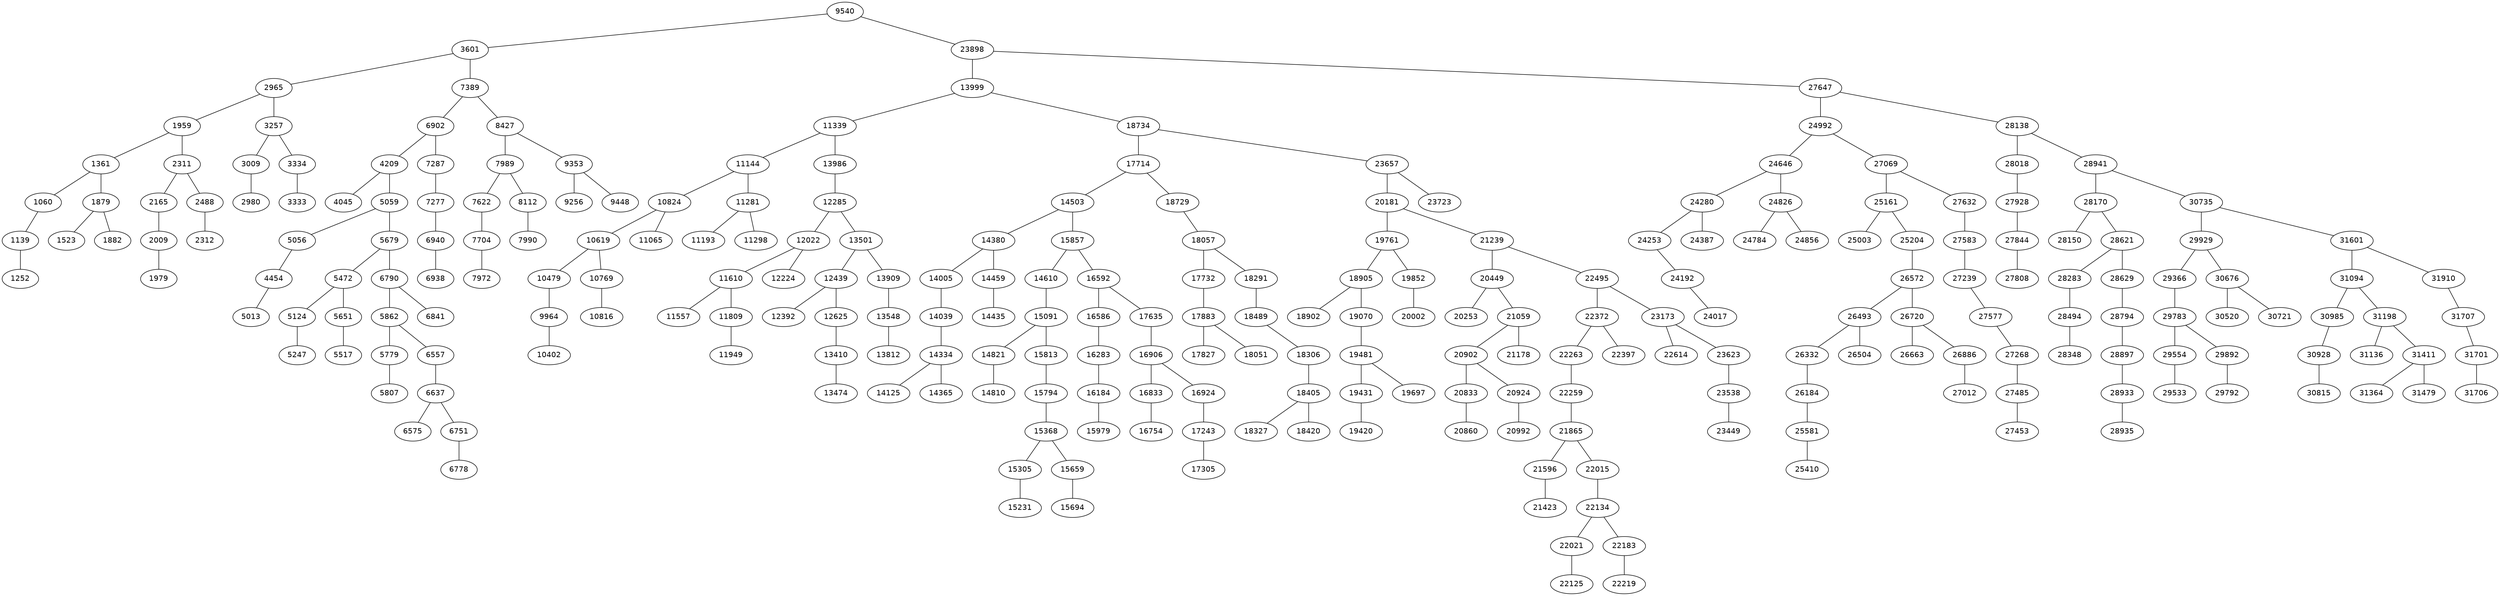 graph BST {
    node [fontname="Helvetica"];
    9540 [label="9540"];
    9540 -- 3601;
    3601 [label="3601"];
    3601 -- 2965;
    2965 [label="2965"];
    2965 -- 1959;
    1959 [label="1959"];
    1959 -- 1361;
    1361 [label="1361"];
    1361 -- 1060;
    1060 [label="1060"];
    1060 -- 1139;
    1139 [label="1139"];
    1139 -- 1252;
    1252 [label="1252"];
    1361 -- 1879;
    1879 [label="1879"];
    1879 -- 1523;
    1523 [label="1523"];
    1879 -- 1882;
    1882 [label="1882"];
    1959 -- 2311;
    2311 [label="2311"];
    2311 -- 2165;
    2165 [label="2165"];
    2165 -- 2009;
    2009 [label="2009"];
    2009 -- 1979;
    1979 [label="1979"];
    2311 -- 2488;
    2488 [label="2488"];
    2488 -- 2312;
    2312 [label="2312"];
    2965 -- 3257;
    3257 [label="3257"];
    3257 -- 3009;
    3009 [label="3009"];
    3009 -- 2980;
    2980 [label="2980"];
    3257 -- 3334;
    3334 [label="3334"];
    3334 -- 3333;
    3333 [label="3333"];
    3601 -- 7389;
    7389 [label="7389"];
    7389 -- 6902;
    6902 [label="6902"];
    6902 -- 4209;
    4209 [label="4209"];
    4209 -- 4045;
    4045 [label="4045"];
    4209 -- 5059;
    5059 [label="5059"];
    5059 -- 5056;
    5056 [label="5056"];
    5056 -- 4454;
    4454 [label="4454"];
    4454 -- 5013;
    5013 [label="5013"];
    5059 -- 5679;
    5679 [label="5679"];
    5679 -- 5472;
    5472 [label="5472"];
    5472 -- 5124;
    5124 [label="5124"];
    5124 -- 5247;
    5247 [label="5247"];
    5472 -- 5651;
    5651 [label="5651"];
    5651 -- 5517;
    5517 [label="5517"];
    5679 -- 6790;
    6790 [label="6790"];
    6790 -- 5862;
    5862 [label="5862"];
    5862 -- 5779;
    5779 [label="5779"];
    5779 -- 5807;
    5807 [label="5807"];
    5862 -- 6557;
    6557 [label="6557"];
    6557 -- 6637;
    6637 [label="6637"];
    6637 -- 6575;
    6575 [label="6575"];
    6637 -- 6751;
    6751 [label="6751"];
    6751 -- 6778;
    6778 [label="6778"];
    6790 -- 6841;
    6841 [label="6841"];
    6902 -- 7287;
    7287 [label="7287"];
    7287 -- 7277;
    7277 [label="7277"];
    7277 -- 6940;
    6940 [label="6940"];
    6940 -- 6938;
    6938 [label="6938"];
    7389 -- 8427;
    8427 [label="8427"];
    8427 -- 7989;
    7989 [label="7989"];
    7989 -- 7622;
    7622 [label="7622"];
    7622 -- 7704;
    7704 [label="7704"];
    7704 -- 7972;
    7972 [label="7972"];
    7989 -- 8112;
    8112 [label="8112"];
    8112 -- 7990;
    7990 [label="7990"];
    8427 -- 9353;
    9353 [label="9353"];
    9353 -- 9256;
    9256 [label="9256"];
    9353 -- 9448;
    9448 [label="9448"];
    9540 -- 23898;
    23898 [label="23898"];
    23898 -- 13999;
    13999 [label="13999"];
    13999 -- 11339;
    11339 [label="11339"];
    11339 -- 11144;
    11144 [label="11144"];
    11144 -- 10824;
    10824 [label="10824"];
    10824 -- 10619;
    10619 [label="10619"];
    10619 -- 10479;
    10479 [label="10479"];
    10479 -- 9964;
    9964 [label="9964"];
    9964 -- 10402;
    10402 [label="10402"];
    10619 -- 10769;
    10769 [label="10769"];
    10769 -- 10816;
    10816 [label="10816"];
    10824 -- 11065;
    11065 [label="11065"];
    11144 -- 11281;
    11281 [label="11281"];
    11281 -- 11193;
    11193 [label="11193"];
    11281 -- 11298;
    11298 [label="11298"];
    11339 -- 13986;
    13986 [label="13986"];
    13986 -- 12285;
    12285 [label="12285"];
    12285 -- 12022;
    12022 [label="12022"];
    12022 -- 11610;
    11610 [label="11610"];
    11610 -- 11557;
    11557 [label="11557"];
    11610 -- 11809;
    11809 [label="11809"];
    11809 -- 11949;
    11949 [label="11949"];
    12022 -- 12224;
    12224 [label="12224"];
    12285 -- 13501;
    13501 [label="13501"];
    13501 -- 12439;
    12439 [label="12439"];
    12439 -- 12392;
    12392 [label="12392"];
    12439 -- 12625;
    12625 [label="12625"];
    12625 -- 13410;
    13410 [label="13410"];
    13410 -- 13474;
    13474 [label="13474"];
    13501 -- 13909;
    13909 [label="13909"];
    13909 -- 13548;
    13548 [label="13548"];
    13548 -- 13812;
    13812 [label="13812"];
    13999 -- 18734;
    18734 [label="18734"];
    18734 -- 17714;
    17714 [label="17714"];
    17714 -- 14503;
    14503 [label="14503"];
    14503 -- 14380;
    14380 [label="14380"];
    14380 -- 14005;
    14005 [label="14005"];
    14005 -- 14039;
    14039 [label="14039"];
    14039 -- 14334;
    14334 [label="14334"];
    14334 -- 14125;
    14125 [label="14125"];
    14334 -- 14365;
    14365 [label="14365"];
    14380 -- 14459;
    14459 [label="14459"];
    14459 -- 14435;
    14435 [label="14435"];
    14503 -- 15857;
    15857 [label="15857"];
    15857 -- 14610;
    14610 [label="14610"];
    14610 -- 15091;
    15091 [label="15091"];
    15091 -- 14821;
    14821 [label="14821"];
    14821 -- 14810;
    14810 [label="14810"];
    15091 -- 15813;
    15813 [label="15813"];
    15813 -- 15794;
    15794 [label="15794"];
    15794 -- 15368;
    15368 [label="15368"];
    15368 -- 15305;
    15305 [label="15305"];
    15305 -- 15231;
    15231 [label="15231"];
    15368 -- 15659;
    15659 [label="15659"];
    15659 -- 15694;
    15694 [label="15694"];
    15857 -- 16592;
    16592 [label="16592"];
    16592 -- 16586;
    16586 [label="16586"];
    16586 -- 16283;
    16283 [label="16283"];
    16283 -- 16184;
    16184 [label="16184"];
    16184 -- 15979;
    15979 [label="15979"];
    16592 -- 17635;
    17635 [label="17635"];
    17635 -- 16906;
    16906 [label="16906"];
    16906 -- 16833;
    16833 [label="16833"];
    16833 -- 16754;
    16754 [label="16754"];
    16906 -- 16924;
    16924 [label="16924"];
    16924 -- 17243;
    17243 [label="17243"];
    17243 -- 17305;
    17305 [label="17305"];
    17714 -- 18729;
    18729 [label="18729"];
    18729 -- 18057;
    18057 [label="18057"];
    18057 -- 17732;
    17732 [label="17732"];
    17732 -- 17883;
    17883 [label="17883"];
    17883 -- 17827;
    17827 [label="17827"];
    17883 -- 18051;
    18051 [label="18051"];
    18057 -- 18291;
    18291 [label="18291"];
    18291 -- 18489;
    18489 [label="18489"];
    18489 -- 18306;
    18306 [label="18306"];
    18306 -- 18405;
    18405 [label="18405"];
    18405 -- 18327;
    18327 [label="18327"];
    18405 -- 18420;
    18420 [label="18420"];
    18734 -- 23657;
    23657 [label="23657"];
    23657 -- 20181;
    20181 [label="20181"];
    20181 -- 19761;
    19761 [label="19761"];
    19761 -- 18905;
    18905 [label="18905"];
    18905 -- 18902;
    18902 [label="18902"];
    18905 -- 19070;
    19070 [label="19070"];
    19070 -- 19481;
    19481 [label="19481"];
    19481 -- 19431;
    19431 [label="19431"];
    19431 -- 19420;
    19420 [label="19420"];
    19481 -- 19697;
    19697 [label="19697"];
    19761 -- 19852;
    19852 [label="19852"];
    19852 -- 20002;
    20002 [label="20002"];
    20181 -- 21239;
    21239 [label="21239"];
    21239 -- 20449;
    20449 [label="20449"];
    20449 -- 20253;
    20253 [label="20253"];
    20449 -- 21059;
    21059 [label="21059"];
    21059 -- 20902;
    20902 [label="20902"];
    20902 -- 20833;
    20833 [label="20833"];
    20833 -- 20860;
    20860 [label="20860"];
    20902 -- 20924;
    20924 [label="20924"];
    20924 -- 20992;
    20992 [label="20992"];
    21059 -- 21178;
    21178 [label="21178"];
    21239 -- 22495;
    22495 [label="22495"];
    22495 -- 22372;
    22372 [label="22372"];
    22372 -- 22263;
    22263 [label="22263"];
    22263 -- 22259;
    22259 [label="22259"];
    22259 -- 21865;
    21865 [label="21865"];
    21865 -- 21596;
    21596 [label="21596"];
    21596 -- 21423;
    21423 [label="21423"];
    21865 -- 22015;
    22015 [label="22015"];
    22015 -- 22134;
    22134 [label="22134"];
    22134 -- 22021;
    22021 [label="22021"];
    22021 -- 22125;
    22125 [label="22125"];
    22134 -- 22183;
    22183 [label="22183"];
    22183 -- 22219;
    22219 [label="22219"];
    22372 -- 22397;
    22397 [label="22397"];
    22495 -- 23173;
    23173 [label="23173"];
    23173 -- 22614;
    22614 [label="22614"];
    23173 -- 23623;
    23623 [label="23623"];
    23623 -- 23538;
    23538 [label="23538"];
    23538 -- 23449;
    23449 [label="23449"];
    23657 -- 23723;
    23723 [label="23723"];
    23898 -- 27647;
    27647 [label="27647"];
    27647 -- 24992;
    24992 [label="24992"];
    24992 -- 24646;
    24646 [label="24646"];
    24646 -- 24280;
    24280 [label="24280"];
    24280 -- 24253;
    24253 [label="24253"];
    24253 -- 24192;
    24192 [label="24192"];
    24192 -- 24017;
    24017 [label="24017"];
    24280 -- 24387;
    24387 [label="24387"];
    24646 -- 24826;
    24826 [label="24826"];
    24826 -- 24784;
    24784 [label="24784"];
    24826 -- 24856;
    24856 [label="24856"];
    24992 -- 27069;
    27069 [label="27069"];
    27069 -- 25161;
    25161 [label="25161"];
    25161 -- 25003;
    25003 [label="25003"];
    25161 -- 25204;
    25204 [label="25204"];
    25204 -- 26572;
    26572 [label="26572"];
    26572 -- 26493;
    26493 [label="26493"];
    26493 -- 26332;
    26332 [label="26332"];
    26332 -- 26184;
    26184 [label="26184"];
    26184 -- 25581;
    25581 [label="25581"];
    25581 -- 25410;
    25410 [label="25410"];
    26493 -- 26504;
    26504 [label="26504"];
    26572 -- 26720;
    26720 [label="26720"];
    26720 -- 26663;
    26663 [label="26663"];
    26720 -- 26886;
    26886 [label="26886"];
    26886 -- 27012;
    27012 [label="27012"];
    27069 -- 27632;
    27632 [label="27632"];
    27632 -- 27583;
    27583 [label="27583"];
    27583 -- 27239;
    27239 [label="27239"];
    27239 -- 27577;
    27577 [label="27577"];
    27577 -- 27268;
    27268 [label="27268"];
    27268 -- 27485;
    27485 [label="27485"];
    27485 -- 27453;
    27453 [label="27453"];
    27647 -- 28138;
    28138 [label="28138"];
    28138 -- 28018;
    28018 [label="28018"];
    28018 -- 27928;
    27928 [label="27928"];
    27928 -- 27844;
    27844 [label="27844"];
    27844 -- 27808;
    27808 [label="27808"];
    28138 -- 28941;
    28941 [label="28941"];
    28941 -- 28170;
    28170 [label="28170"];
    28170 -- 28150;
    28150 [label="28150"];
    28170 -- 28621;
    28621 [label="28621"];
    28621 -- 28283;
    28283 [label="28283"];
    28283 -- 28494;
    28494 [label="28494"];
    28494 -- 28348;
    28348 [label="28348"];
    28621 -- 28629;
    28629 [label="28629"];
    28629 -- 28794;
    28794 [label="28794"];
    28794 -- 28897;
    28897 [label="28897"];
    28897 -- 28933;
    28933 [label="28933"];
    28933 -- 28935;
    28935 [label="28935"];
    28941 -- 30735;
    30735 [label="30735"];
    30735 -- 29929;
    29929 [label="29929"];
    29929 -- 29366;
    29366 [label="29366"];
    29366 -- 29783;
    29783 [label="29783"];
    29783 -- 29554;
    29554 [label="29554"];
    29554 -- 29533;
    29533 [label="29533"];
    29783 -- 29892;
    29892 [label="29892"];
    29892 -- 29792;
    29792 [label="29792"];
    29929 -- 30676;
    30676 [label="30676"];
    30676 -- 30520;
    30520 [label="30520"];
    30676 -- 30721;
    30721 [label="30721"];
    30735 -- 31601;
    31601 [label="31601"];
    31601 -- 31094;
    31094 [label="31094"];
    31094 -- 30985;
    30985 [label="30985"];
    30985 -- 30928;
    30928 [label="30928"];
    30928 -- 30815;
    30815 [label="30815"];
    31094 -- 31198;
    31198 [label="31198"];
    31198 -- 31136;
    31136 [label="31136"];
    31198 -- 31411;
    31411 [label="31411"];
    31411 -- 31364;
    31364 [label="31364"];
    31411 -- 31479;
    31479 [label="31479"];
    31601 -- 31910;
    31910 [label="31910"];
    31910 -- 31707;
    31707 [label="31707"];
    31707 -- 31701;
    31701 [label="31701"];
    31701 -- 31706;
    31706 [label="31706"];
}
